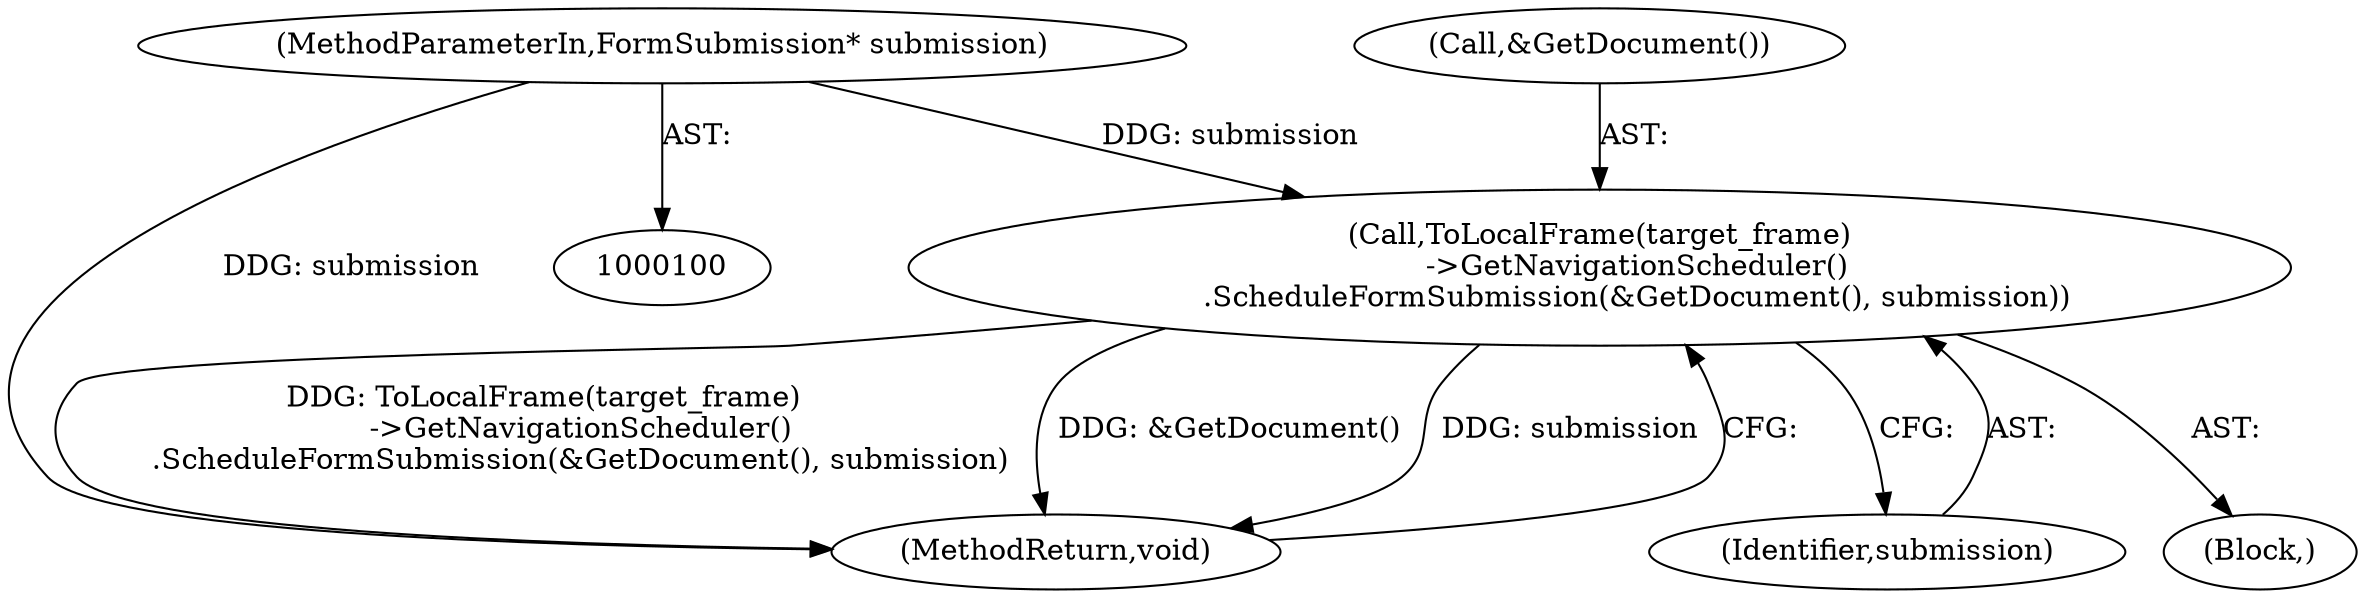 digraph "0_Chrome_88fcb3a6899d77b64195423333ad81a00803f997_0@pointer" {
"1000101" [label="(MethodParameterIn,FormSubmission* submission)"];
"1000181" [label="(Call,ToLocalFrame(target_frame)\n        ->GetNavigationScheduler()\n        .ScheduleFormSubmission(&GetDocument(), submission))"];
"1000180" [label="(Block,)"];
"1000198" [label="(MethodReturn,void)"];
"1000101" [label="(MethodParameterIn,FormSubmission* submission)"];
"1000184" [label="(Identifier,submission)"];
"1000182" [label="(Call,&GetDocument())"];
"1000181" [label="(Call,ToLocalFrame(target_frame)\n        ->GetNavigationScheduler()\n        .ScheduleFormSubmission(&GetDocument(), submission))"];
"1000101" -> "1000100"  [label="AST: "];
"1000101" -> "1000198"  [label="DDG: submission"];
"1000101" -> "1000181"  [label="DDG: submission"];
"1000181" -> "1000180"  [label="AST: "];
"1000181" -> "1000184"  [label="CFG: "];
"1000182" -> "1000181"  [label="AST: "];
"1000184" -> "1000181"  [label="AST: "];
"1000198" -> "1000181"  [label="CFG: "];
"1000181" -> "1000198"  [label="DDG: ToLocalFrame(target_frame)\n        ->GetNavigationScheduler()\n        .ScheduleFormSubmission(&GetDocument(), submission)"];
"1000181" -> "1000198"  [label="DDG: &GetDocument()"];
"1000181" -> "1000198"  [label="DDG: submission"];
}
